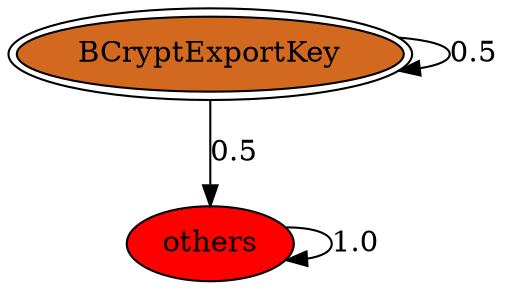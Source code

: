 digraph "./REPORTS/63681.json/API_PER_CATEGORY/BCryptExportKey.exe_2624_CNG Cryptographic Primitive_API_per_Category_Transition_Matrix" {
	BCryptExportKey [label=BCryptExportKey fillcolor=chocolate peripheries=2 style=filled]
	BCryptExportKey -> BCryptExportKey [label=0.5 fontcolor=black]
	others [label=others fillcolor=red style=filled]
	BCryptExportKey -> others [label=0.5 fontcolor=black]
	others -> others [label=1.0 fontcolor=black]
}
